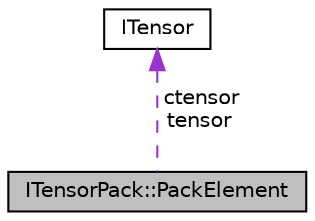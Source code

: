 digraph "ITensorPack::PackElement"
{
 // LATEX_PDF_SIZE
  edge [fontname="Helvetica",fontsize="10",labelfontname="Helvetica",labelfontsize="10"];
  node [fontname="Helvetica",fontsize="10",shape=record];
  Node1 [label="ITensorPack::PackElement",height=0.2,width=0.4,color="black", fillcolor="grey75", style="filled", fontcolor="black",tooltip=" "];
  Node2 -> Node1 [dir="back",color="darkorchid3",fontsize="10",style="dashed",label=" ctensor\ntensor" ,fontname="Helvetica"];
  Node2 [label="ITensor",height=0.2,width=0.4,color="black", fillcolor="white", style="filled",URL="$classarm__compute_1_1_i_tensor.xhtml",tooltip="Interface for CPU tensor."];
}
